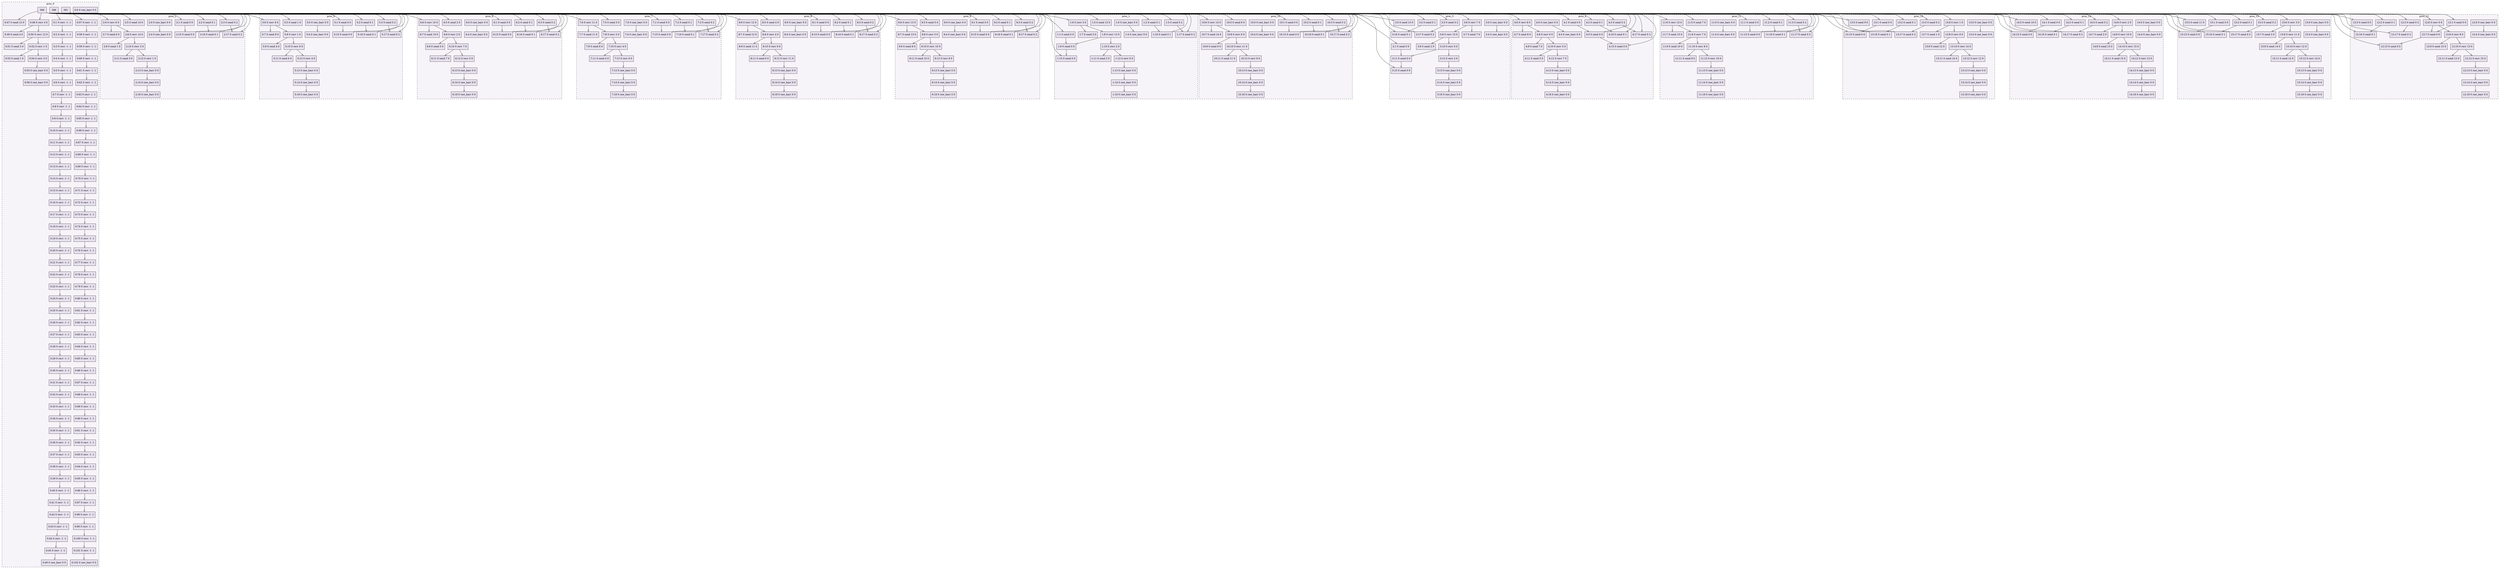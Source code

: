 digraph{node[shape=record style=filled colorscheme=purd9 fillcolor=2];subgraph cluster0{style=dashed;colorscheme=purd9;bgcolor=1;edge[arrowhead=empty];label=proc_0;0[label="0:0 0 raw_barr 0 0"];1[label="0:1 0 recv -1 -1"];2[label="0:2 0 recv -1 -1"];3[label="0:3 0 recv -1 -1"];4[label="0:4 0 recv -1 -1"];5[label="0:5 0 recv -1 -1"];6[label="0:6 0 recv -1 -1"];7[label="0:7 0 recv -1 -1"];8[label="0:8 0 recv -1 -1"];9[label="0:9 0 recv -1 -1"];10[label="0:10 0 recv -1 -1"];11[label="0:11 0 recv -1 -1"];12[label="0:12 0 recv -1 -1"];13[label="0:13 0 recv -1 -1"];14[label="0:14 0 recv -1 -1"];15[label="0:15 0 recv -1 -1"];16[label="0:16 0 recv -1 -1"];17[label="0:17 0 recv -1 -1"];18[label="0:18 0 recv -1 -1"];19[label="0:19 0 recv -1 -1"];20[label="0:20 0 recv -1 -1"];21[label="0:21 0 recv -1 -1"];22[label="0:22 0 recv -1 -1"];23[label="0:23 0 recv -1 -1"];24[label="0:24 0 recv -1 -1"];25[label="0:25 0 recv -1 -1"];26[label="0:26 0 recv -1 -1"];27[label="0:27 0 recv -1 -1"];28[label="0:28 0 recv -1 -1"];29[label="0:29 0 recv -1 -1"];30[label="0:30 0 recv -1 -1"];31[label="0:31 0 recv -1 -1"];32[label="0:32 0 recv -1 -1"];33[label="0:33 0 recv -1 -1"];34[label="0:34 0 recv -1 -1"];35[label="0:35 0 recv -1 -1"];36[label="0:36 0 recv -1 -1"];37[label="0:37 0 recv -1 -1"];38[label="0:38 0 recv -1 -1"];39[label="0:39 0 recv -1 -1"];40[label="0:40 0 recv -1 -1"];41[label="0:41 0 recv -1 -1"];42[label="0:42 0 recv -1 -1"];43[label="0:43 0 recv -1 -1"];44[label="0:44 0 recv -1 -1"];45[label="0:45 0 recv -1 -1"];46[label="0:46 0 raw_barr 0 0"];47[label="0:47 0 send 12 0"];48[label="0:48 0 recv 4 0"];49[label="0:49 0 send 4 0"];50[label="0:50 0 recv 12 0"];51[label="0:51 0 send 3 0"];52[label="0:52 0 recv 1 0"];53[label="0:53 0 send 1 0"];54[label="0:54 0 recv 3 0"];55[label="0:55 0 raw_barr 0 0"];56[label="0:56 0 raw_barr 0 0"];57[label="0:57 0 recv -1 -1"];58[label="0:58 0 recv -1 -1"];59[label="0:59 0 recv -1 -1"];60[label="0:60 0 recv -1 -1"];61[label="0:61 0 recv -1 -1"];62[label="0:62 0 recv -1 -1"];63[label="0:63 0 recv -1 -1"];64[label="0:64 0 recv -1 -1"];65[label="0:65 0 recv -1 -1"];66[label="0:66 0 recv -1 -1"];67[label="0:67 0 recv -1 -1"];68[label="0:68 0 recv -1 -1"];69[label="0:69 0 recv -1 -1"];70[label="0:70 0 recv -1 -1"];71[label="0:71 0 recv -1 -1"];72[label="0:72 0 recv -1 -1"];73[label="0:73 0 recv -1 -1"];74[label="0:74 0 recv -1 -1"];75[label="0:75 0 recv -1 -1"];76[label="0:76 0 recv -1 -1"];77[label="0:77 0 recv -1 -1"];78[label="0:78 0 recv -1 -1"];79[label="0:79 0 recv -1 -1"];80[label="0:80 0 recv -1 -1"];81[label="0:81 0 recv -1 -1"];82[label="0:82 0 recv -1 -1"];83[label="0:83 0 recv -1 -1"];84[label="0:84 0 recv -1 -1"];85[label="0:85 0 recv -1 -1"];86[label="0:86 0 recv -1 -1"];87[label="0:87 0 recv -1 -1"];88[label="0:88 0 recv -1 -1"];89[label="0:89 0 recv -1 -1"];90[label="0:90 0 recv -1 -1"];91[label="0:91 0 recv -1 -1"];92[label="0:92 0 recv -1 -1"];93[label="0:93 0 recv -1 -1"];94[label="0:94 0 recv -1 -1"];95[label="0:95 0 recv -1 -1"];96[label="0:96 0 recv -1 -1"];97[label="0:97 0 recv -1 -1"];98[label="0:98 0 recv -1 -1"];99[label="0:99 0 recv -1 -1"];100[label="0:100 0 recv -1 -1"];101[label="0:101 0 recv -1 -1"];102[label="0:102 0 raw_barr 0 0"];388->1;1->2;2->3;3->4;4->5;5->6;6->7;7->8;8->9;9->10;10->11;11->12;12->13;13->14;14->15;15->16;16->17;17->18;18->19;19->20;20->21;21->22;22->23;23->24;24->25;25->26;26->27;27->28;28->29;29->30;30->31;31->32;32->33;33->34;34->35;35->36;36->37;37->38;38->39;39->40;40->41;41->42;42->43;43->44;44->45;45->46;389->47;389->48;48->49;48->50;50->51;50->52;52->53;52->54;54->55;55->56;391->57;57->58;58->59;59->60;60->61;61->62;62->63;63->64;64->65;65->66;66->67;67->68;68->69;69->70;70->71;71->72;72->73;73->74;74->75;75->76;76->77;77->78;78->79;79->80;80->81;81->82;82->83;83->84;84->85;85->86;86->87;87->88;88->89;89->90;90->91;91->92;92->93;93->94;94->95;95->96;96->97;97->98;98->99;99->100;100->101;101->102;}subgraph cluster1{style=dashed;colorscheme=purd9;bgcolor=1;edge[arrowhead=empty];label=proc_1;103[label="1:0 0 raw_barr 0 0"];104[label="1:1 0 send 0 0"];105[label="1:2 0 send 0 1"];106[label="1:3 0 send 0 2"];107[label="1:4 0 raw_barr 0 0"];108[label="1:5 0 send 13 0"];109[label="1:6 0 recv 5 0"];110[label="1:7 0 send 5 0"];111[label="1:8 0 recv 13 0"];112[label="1:9 0 send 0 0"];113[label="1:10 0 recv 2 0"];114[label="1:11 0 send 2 0"];115[label="1:12 0 recv 0 0"];116[label="1:13 0 raw_barr 0 0"];117[label="1:14 0 raw_barr 0 0"];118[label="1:15 0 send 0 0"];119[label="1:16 0 send 0 1"];120[label="1:17 0 send 0 2"];121[label="1:18 0 raw_barr 0 0"];388->104;388->105;388->106;103->107;389->108;389->109;109->110;109->111;111->112;104->112;111->113;113->114;113->115;115->116;116->117;391->118;112->118;391->119;105->119;391->120;106->120;117->121;}subgraph cluster2{style=dashed;colorscheme=purd9;bgcolor=1;edge[arrowhead=empty];label=proc_2;122[label="2:0 0 raw_barr 0 0"];123[label="2:1 0 send 0 0"];124[label="2:2 0 send 0 1"];125[label="2:3 0 send 0 2"];126[label="2:4 0 raw_barr 0 0"];127[label="2:5 0 send 14 0"];128[label="2:6 0 recv 6 0"];129[label="2:7 0 send 6 0"];130[label="2:8 0 recv 14 0"];131[label="2:9 0 send 1 0"];132[label="2:10 0 recv 3 0"];133[label="2:11 0 send 3 0"];134[label="2:12 0 recv 1 0"];135[label="2:13 0 raw_barr 0 0"];136[label="2:14 0 raw_barr 0 0"];137[label="2:15 0 send 0 0"];138[label="2:16 0 send 0 1"];139[label="2:17 0 send 0 2"];140[label="2:18 0 raw_barr 0 0"];388->123;388->124;388->125;122->126;389->127;389->128;128->129;128->130;130->131;130->132;132->133;132->134;134->135;135->136;391->137;123->137;391->138;124->138;391->139;125->139;136->140;}subgraph cluster3{style=dashed;colorscheme=purd9;bgcolor=1;edge[arrowhead=empty];label=proc_3;141[label="3:0 0 raw_barr 0 0"];142[label="3:1 0 send 0 0"];143[label="3:2 0 send 0 1"];144[label="3:3 0 send 0 2"];145[label="3:4 0 raw_barr 0 0"];146[label="3:5 0 send 15 0"];147[label="3:6 0 recv 7 0"];148[label="3:7 0 send 7 0"];149[label="3:8 0 recv 15 0"];150[label="3:9 0 send 2 0"];151[label="3:10 0 recv 0 0"];152[label="3:11 0 send 0 0"];153[label="3:12 0 recv 2 0"];154[label="3:13 0 raw_barr 0 0"];155[label="3:14 0 raw_barr 0 0"];156[label="3:15 0 send 0 0"];157[label="3:16 0 send 0 1"];158[label="3:17 0 send 0 2"];159[label="3:18 0 raw_barr 0 0"];388->142;388->143;388->144;141->145;389->146;389->147;147->148;147->149;149->150;149->151;151->152;142->152;151->153;153->154;154->155;391->156;152->156;391->157;143->157;391->158;144->158;155->159;}subgraph cluster4{style=dashed;colorscheme=purd9;bgcolor=1;edge[arrowhead=empty];label=proc_4;160[label="4:0 0 raw_barr 0 0"];161[label="4:1 0 send 0 0"];162[label="4:2 0 send 0 1"];163[label="4:3 0 send 0 2"];164[label="4:4 0 raw_barr 0 0"];165[label="4:5 0 send 0 0"];166[label="4:6 0 recv 8 0"];167[label="4:7 0 send 8 0"];168[label="4:8 0 recv 0 0"];169[label="4:9 0 send 7 0"];170[label="4:10 0 recv 5 0"];171[label="4:11 0 send 5 0"];172[label="4:12 0 recv 7 0"];173[label="4:13 0 raw_barr 0 0"];174[label="4:14 0 raw_barr 0 0"];175[label="4:15 0 send 0 0"];176[label="4:16 0 send 0 1"];177[label="4:17 0 send 0 2"];178[label="4:18 0 raw_barr 0 0"];388->161;388->162;388->163;160->164;389->165;161->165;389->166;166->167;166->168;168->169;168->170;170->171;170->172;172->173;173->174;391->175;165->175;391->176;162->176;391->177;163->177;174->178;}subgraph cluster5{style=dashed;colorscheme=purd9;bgcolor=1;edge[arrowhead=empty];label=proc_5;179[label="5:0 0 raw_barr 0 0"];180[label="5:1 0 send 0 0"];181[label="5:2 0 send 0 1"];182[label="5:3 0 send 0 2"];183[label="5:4 0 raw_barr 0 0"];184[label="5:5 0 send 1 0"];185[label="5:6 0 recv 9 0"];186[label="5:7 0 send 9 0"];187[label="5:8 0 recv 1 0"];188[label="5:9 0 send 4 0"];189[label="5:10 0 recv 6 0"];190[label="5:11 0 send 6 0"];191[label="5:12 0 recv 4 0"];192[label="5:13 0 raw_barr 0 0"];193[label="5:14 0 raw_barr 0 0"];194[label="5:15 0 send 0 0"];195[label="5:16 0 send 0 1"];196[label="5:17 0 send 0 2"];197[label="5:18 0 raw_barr 0 0"];388->180;388->181;388->182;179->183;389->184;389->185;185->186;185->187;187->188;187->189;189->190;189->191;191->192;192->193;391->194;180->194;391->195;181->195;391->196;182->196;193->197;}subgraph cluster6{style=dashed;colorscheme=purd9;bgcolor=1;edge[arrowhead=empty];label=proc_6;198[label="6:0 0 raw_barr 0 0"];199[label="6:1 0 send 0 0"];200[label="6:2 0 send 0 1"];201[label="6:3 0 send 0 2"];202[label="6:4 0 raw_barr 0 0"];203[label="6:5 0 send 2 0"];204[label="6:6 0 recv 10 0"];205[label="6:7 0 send 10 0"];206[label="6:8 0 recv 2 0"];207[label="6:9 0 send 5 0"];208[label="6:10 0 recv 7 0"];209[label="6:11 0 send 7 0"];210[label="6:12 0 recv 5 0"];211[label="6:13 0 raw_barr 0 0"];212[label="6:14 0 raw_barr 0 0"];213[label="6:15 0 send 0 0"];214[label="6:16 0 send 0 1"];215[label="6:17 0 send 0 2"];216[label="6:18 0 raw_barr 0 0"];388->199;388->200;388->201;198->202;389->203;389->204;204->205;204->206;206->207;206->208;208->209;208->210;210->211;211->212;391->213;199->213;391->214;200->214;391->215;201->215;212->216;}subgraph cluster7{style=dashed;colorscheme=purd9;bgcolor=1;edge[arrowhead=empty];label=proc_7;217[label="7:0 0 raw_barr 0 0"];218[label="7:1 0 send 0 0"];219[label="7:2 0 send 0 1"];220[label="7:3 0 send 0 2"];221[label="7:4 0 raw_barr 0 0"];222[label="7:5 0 send 3 0"];223[label="7:6 0 recv 11 0"];224[label="7:7 0 send 11 0"];225[label="7:8 0 recv 3 0"];226[label="7:9 0 send 6 0"];227[label="7:10 0 recv 4 0"];228[label="7:11 0 send 4 0"];229[label="7:12 0 recv 6 0"];230[label="7:13 0 raw_barr 0 0"];231[label="7:14 0 raw_barr 0 0"];232[label="7:15 0 send 0 0"];233[label="7:16 0 send 0 1"];234[label="7:17 0 send 0 2"];235[label="7:18 0 raw_barr 0 0"];388->218;388->219;388->220;217->221;389->222;389->223;223->224;223->225;225->226;225->227;227->228;227->229;229->230;230->231;391->232;218->232;391->233;219->233;391->234;220->234;231->235;}subgraph cluster8{style=dashed;colorscheme=purd9;bgcolor=1;edge[arrowhead=empty];label=proc_8;236[label="8:0 0 raw_barr 0 0"];237[label="8:1 0 send 0 0"];238[label="8:2 0 send 0 1"];239[label="8:3 0 send 0 2"];240[label="8:4 0 raw_barr 0 0"];241[label="8:5 0 send 4 0"];242[label="8:6 0 recv 12 0"];243[label="8:7 0 send 12 0"];244[label="8:8 0 recv 4 0"];245[label="8:9 0 send 11 0"];246[label="8:10 0 recv 9 0"];247[label="8:11 0 send 9 0"];248[label="8:12 0 recv 11 0"];249[label="8:13 0 raw_barr 0 0"];250[label="8:14 0 raw_barr 0 0"];251[label="8:15 0 send 0 0"];252[label="8:16 0 send 0 1"];253[label="8:17 0 send 0 2"];254[label="8:18 0 raw_barr 0 0"];388->237;388->238;388->239;236->240;389->241;389->242;242->243;242->244;244->245;244->246;246->247;246->248;248->249;249->250;391->251;237->251;391->252;238->252;391->253;239->253;250->254;}subgraph cluster9{style=dashed;colorscheme=purd9;bgcolor=1;edge[arrowhead=empty];label=proc_9;255[label="9:0 0 raw_barr 0 0"];256[label="9:1 0 send 0 0"];257[label="9:2 0 send 0 1"];258[label="9:3 0 send 0 2"];259[label="9:4 0 raw_barr 0 0"];260[label="9:5 0 send 5 0"];261[label="9:6 0 recv 13 0"];262[label="9:7 0 send 13 0"];263[label="9:8 0 recv 5 0"];264[label="9:9 0 send 8 0"];265[label="9:10 0 recv 10 0"];266[label="9:11 0 send 10 0"];267[label="9:12 0 recv 8 0"];268[label="9:13 0 raw_barr 0 0"];269[label="9:14 0 raw_barr 0 0"];270[label="9:15 0 send 0 0"];271[label="9:16 0 send 0 1"];272[label="9:17 0 send 0 2"];273[label="9:18 0 raw_barr 0 0"];388->256;388->257;388->258;255->259;389->260;389->261;261->262;261->263;263->264;263->265;265->266;265->267;267->268;268->269;391->270;256->270;391->271;257->271;391->272;258->272;269->273;}subgraph cluster10{style=dashed;colorscheme=purd9;bgcolor=1;edge[arrowhead=empty];label=proc_10;274[label="10:0 0 raw_barr 0 0"];275[label="10:1 0 send 0 0"];276[label="10:2 0 send 0 1"];277[label="10:3 0 send 0 2"];278[label="10:4 0 raw_barr 0 0"];279[label="10:5 0 send 6 0"];280[label="10:6 0 recv 14 0"];281[label="10:7 0 send 14 0"];282[label="10:8 0 recv 6 0"];283[label="10:9 0 send 9 0"];284[label="10:10 0 recv 11 0"];285[label="10:11 0 send 11 0"];286[label="10:12 0 recv 9 0"];287[label="10:13 0 raw_barr 0 0"];288[label="10:14 0 raw_barr 0 0"];289[label="10:15 0 send 0 0"];290[label="10:16 0 send 0 1"];291[label="10:17 0 send 0 2"];292[label="10:18 0 raw_barr 0 0"];388->275;388->276;388->277;274->278;389->279;389->280;280->281;280->282;282->283;282->284;284->285;284->286;286->287;287->288;391->289;275->289;391->290;276->290;391->291;277->291;288->292;}subgraph cluster11{style=dashed;colorscheme=purd9;bgcolor=1;edge[arrowhead=empty];label=proc_11;293[label="11:0 0 raw_barr 0 0"];294[label="11:1 0 send 0 0"];295[label="11:2 0 send 0 1"];296[label="11:3 0 send 0 2"];297[label="11:4 0 raw_barr 0 0"];298[label="11:5 0 send 7 0"];299[label="11:6 0 recv 15 0"];300[label="11:7 0 send 15 0"];301[label="11:8 0 recv 7 0"];302[label="11:9 0 send 10 0"];303[label="11:10 0 recv 8 0"];304[label="11:11 0 send 8 0"];305[label="11:12 0 recv 10 0"];306[label="11:13 0 raw_barr 0 0"];307[label="11:14 0 raw_barr 0 0"];308[label="11:15 0 send 0 0"];309[label="11:16 0 send 0 1"];310[label="11:17 0 send 0 2"];311[label="11:18 0 raw_barr 0 0"];388->294;388->295;388->296;293->297;389->298;389->299;299->300;299->301;301->302;301->303;303->304;303->305;305->306;306->307;391->308;294->308;391->309;295->309;391->310;296->310;307->311;}subgraph cluster12{style=dashed;colorscheme=purd9;bgcolor=1;edge[arrowhead=empty];label=proc_12;312[label="12:0 0 raw_barr 0 0"];313[label="12:1 0 send 0 0"];314[label="12:2 0 send 0 1"];315[label="12:3 0 send 0 2"];316[label="12:4 0 raw_barr 0 0"];317[label="12:5 0 send 8 0"];318[label="12:6 0 recv 0 0"];319[label="12:7 0 send 0 0"];320[label="12:8 0 recv 8 0"];321[label="12:9 0 send 15 0"];322[label="12:10 0 recv 13 0"];323[label="12:11 0 send 13 0"];324[label="12:12 0 recv 15 0"];325[label="12:13 0 raw_barr 0 0"];326[label="12:14 0 raw_barr 0 0"];327[label="12:15 0 send 0 0"];328[label="12:16 0 send 0 1"];329[label="12:17 0 send 0 2"];330[label="12:18 0 raw_barr 0 0"];388->313;388->314;388->315;312->316;389->317;389->318;318->319;313->319;318->320;320->321;320->322;322->323;322->324;324->325;325->326;391->327;319->327;391->328;314->328;391->329;315->329;326->330;}subgraph cluster13{style=dashed;colorscheme=purd9;bgcolor=1;edge[arrowhead=empty];label=proc_13;331[label="13:0 0 raw_barr 0 0"];332[label="13:1 0 send 0 0"];333[label="13:2 0 send 0 1"];334[label="13:3 0 send 0 2"];335[label="13:4 0 raw_barr 0 0"];336[label="13:5 0 send 9 0"];337[label="13:6 0 recv 1 0"];338[label="13:7 0 send 1 0"];339[label="13:8 0 recv 9 0"];340[label="13:9 0 send 12 0"];341[label="13:10 0 recv 14 0"];342[label="13:11 0 send 14 0"];343[label="13:12 0 recv 12 0"];344[label="13:13 0 raw_barr 0 0"];345[label="13:14 0 raw_barr 0 0"];346[label="13:15 0 send 0 0"];347[label="13:16 0 send 0 1"];348[label="13:17 0 send 0 2"];349[label="13:18 0 raw_barr 0 0"];388->332;388->333;388->334;331->335;389->336;389->337;337->338;337->339;339->340;339->341;341->342;341->343;343->344;344->345;391->346;332->346;391->347;333->347;391->348;334->348;345->349;}subgraph cluster14{style=dashed;colorscheme=purd9;bgcolor=1;edge[arrowhead=empty];label=proc_14;350[label="14:0 0 raw_barr 0 0"];351[label="14:1 0 send 0 0"];352[label="14:2 0 send 0 1"];353[label="14:3 0 send 0 2"];354[label="14:4 0 raw_barr 0 0"];355[label="14:5 0 send 10 0"];356[label="14:6 0 recv 2 0"];357[label="14:7 0 send 2 0"];358[label="14:8 0 recv 10 0"];359[label="14:9 0 send 13 0"];360[label="14:10 0 recv 15 0"];361[label="14:11 0 send 15 0"];362[label="14:12 0 recv 13 0"];363[label="14:13 0 raw_barr 0 0"];364[label="14:14 0 raw_barr 0 0"];365[label="14:15 0 send 0 0"];366[label="14:16 0 send 0 1"];367[label="14:17 0 send 0 2"];368[label="14:18 0 raw_barr 0 0"];388->351;388->352;388->353;350->354;389->355;389->356;356->357;356->358;358->359;358->360;360->361;360->362;362->363;363->364;391->365;351->365;391->366;352->366;391->367;353->367;364->368;}subgraph cluster15{style=dashed;colorscheme=purd9;bgcolor=1;edge[arrowhead=empty];label=proc_15;369[label="15:0 0 raw_barr 0 0"];370[label="15:1 0 send 0 0"];371[label="15:2 0 send 0 1"];372[label="15:3 0 send 0 2"];373[label="15:4 0 raw_barr 0 0"];374[label="15:5 0 send 11 0"];375[label="15:6 0 recv 3 0"];376[label="15:7 0 send 3 0"];377[label="15:8 0 recv 11 0"];378[label="15:9 0 send 14 0"];379[label="15:10 0 recv 12 0"];380[label="15:11 0 send 12 0"];381[label="15:12 0 recv 14 0"];382[label="15:13 0 raw_barr 0 0"];383[label="15:14 0 raw_barr 0 0"];384[label="15:15 0 send 0 0"];385[label="15:16 0 send 0 1"];386[label="15:17 0 send 0 2"];387[label="15:18 0 raw_barr 0 0"];388->370;388->371;388->372;369->373;389->374;389->375;375->376;375->377;377->378;377->379;379->380;379->381;381->382;382->383;391->384;370->384;391->385;371->385;391->386;372->386;383->387;}}